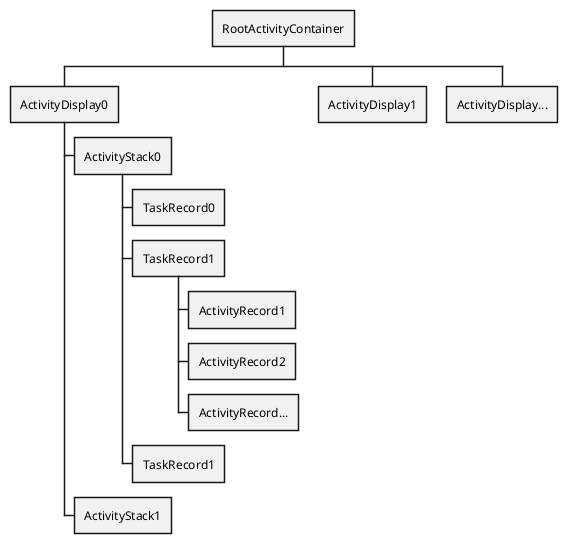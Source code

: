 @startwbs
'https://plantuml.com/wbs-diagram

* RootActivityContainer
** ActivityDisplay0
*** ActivityStack0
**** TaskRecord0
**** TaskRecord1
***** ActivityRecord1
***** ActivityRecord2
***** ActivityRecord...
**** TaskRecord1
*** ActivityStack1
** ActivityDisplay1
** ActivityDisplay...

@endwbs